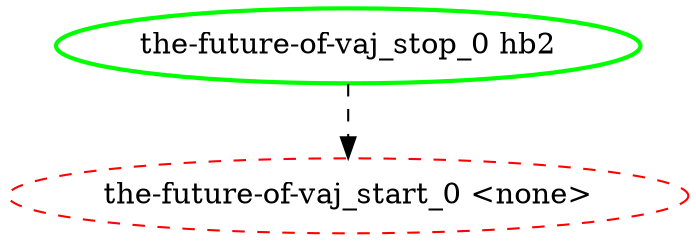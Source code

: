 digraph "g" {
"the-future-of-vaj_start_0 <none>" [ style=dashed color="red" fontcolor="black" ]
"the-future-of-vaj_stop_0 hb2" -> "the-future-of-vaj_start_0 <none>" [ style = dashed]
"the-future-of-vaj_stop_0 hb2" [ style=bold color="green" fontcolor="black" ]
}
